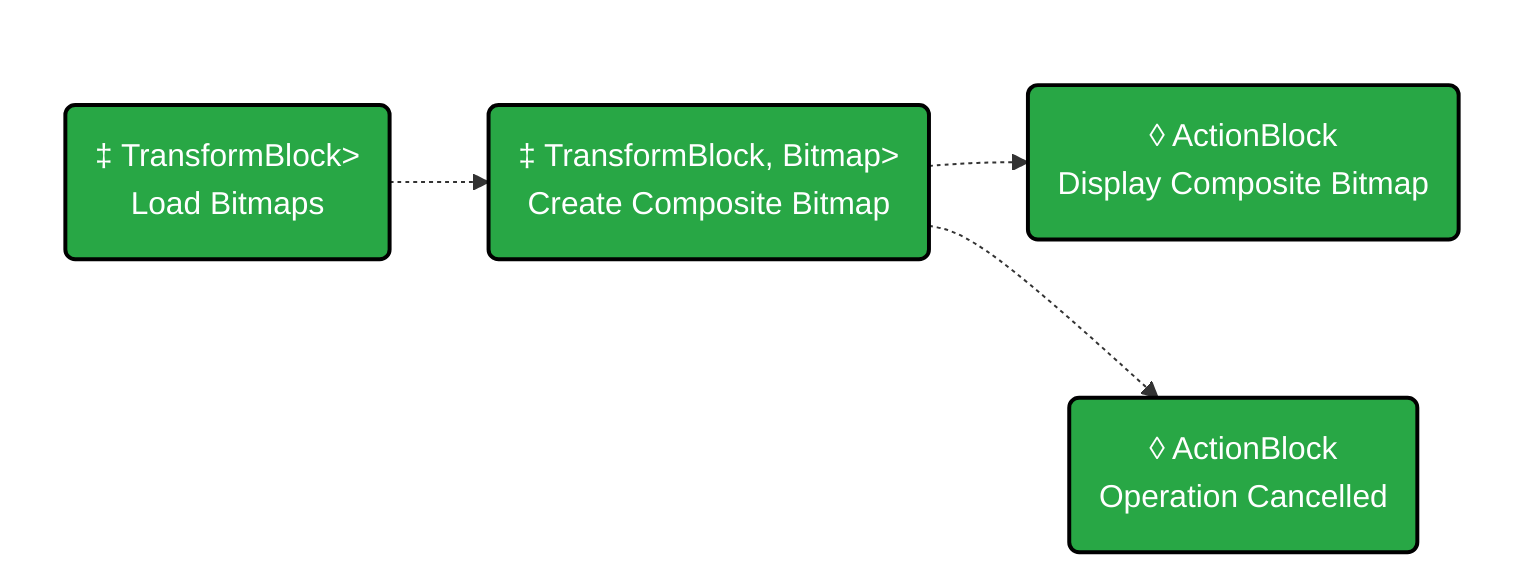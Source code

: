 flowchart LR
    classDef green fill:#28a745,stroke:#000,stroke-width:2px,color:#fff;
    classDef blue fill:#2374f7,stroke:#000,stroke-width:2px,color:#fff;
    classDef orange fill:#f28c28,stroke:#000,stroke-width:2px,color:#fff;
    
    lB("‡ TransformBlock<string, IEnumerable<Bitmap>>\nLoad Bitmaps"):::green
    cCB("‡ TransformBlock<IEnumerable<Bitmap>, Bitmap>\nCreate Composite Bitmap"):::green
    dCB("◊ ActionBlock<Bitmap>\nDisplay Composite Bitmap"):::green
    oC("◊ ActionBlock<object>\nOperation Cancelled"):::green

    subgraph main[ ]
        lB
        cCB
        dCB
    end

    lB -.-> cCB
    cCB -.-> dCB
    cCB -.-> oC

    style main fill:none,stroke:none